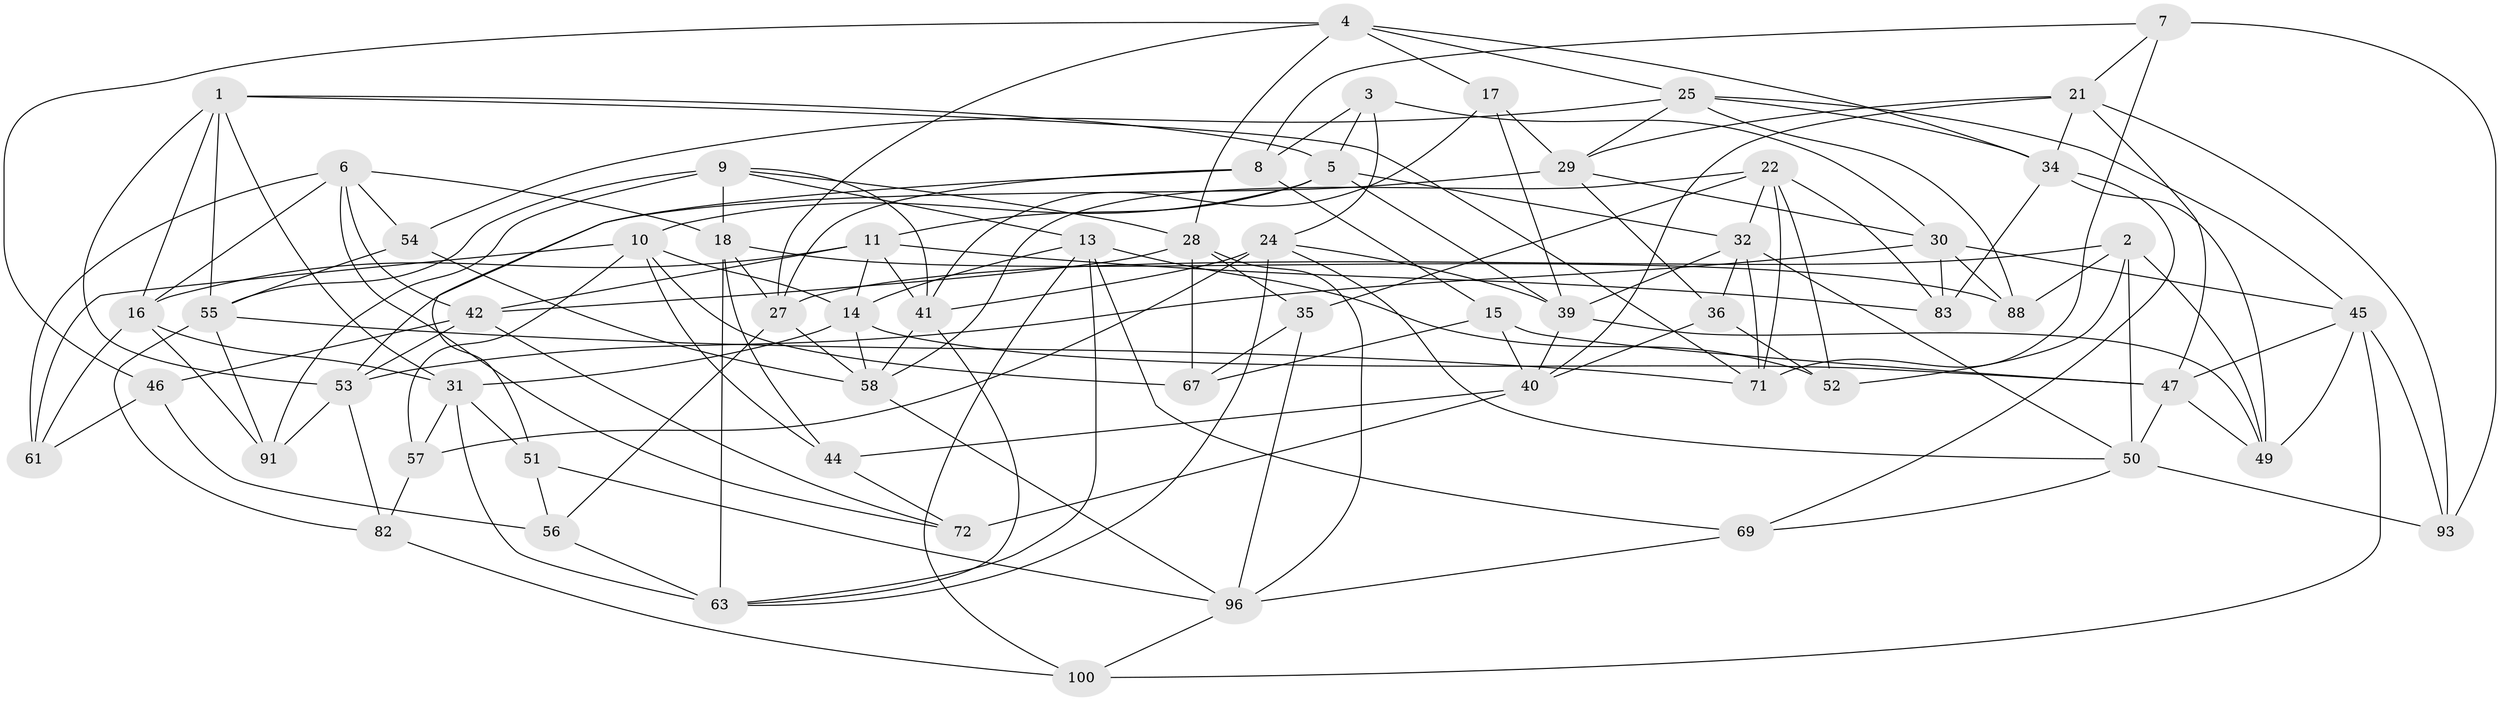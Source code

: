 // Generated by graph-tools (version 1.1) at 2025/52/02/27/25 19:52:31]
// undirected, 61 vertices, 158 edges
graph export_dot {
graph [start="1"]
  node [color=gray90,style=filled];
  1 [super="+37"];
  2 [super="+33"];
  3;
  4 [super="+73"];
  5 [super="+12"];
  6 [super="+81"];
  7 [super="+62"];
  8 [super="+20"];
  9 [super="+77"];
  10 [super="+23"];
  11 [super="+26"];
  13 [super="+38"];
  14 [super="+19"];
  15;
  16 [super="+87"];
  17;
  18 [super="+59"];
  21 [super="+86"];
  22 [super="+64"];
  24 [super="+79"];
  25 [super="+75"];
  27 [super="+98"];
  28 [super="+70"];
  29 [super="+80"];
  30 [super="+95"];
  31 [super="+84"];
  32 [super="+66"];
  34 [super="+48"];
  35;
  36;
  39 [super="+85"];
  40 [super="+74"];
  41 [super="+65"];
  42 [super="+43"];
  44;
  45 [super="+94"];
  46;
  47 [super="+76"];
  49 [super="+89"];
  50 [super="+78"];
  51;
  52;
  53 [super="+99"];
  54;
  55 [super="+60"];
  56;
  57;
  58 [super="+90"];
  61;
  63 [super="+68"];
  67;
  69;
  71 [super="+92"];
  72;
  82;
  83;
  88;
  91;
  93;
  96 [super="+97"];
  100;
  1 -- 53;
  1 -- 16;
  1 -- 71;
  1 -- 5;
  1 -- 55;
  1 -- 31;
  2 -- 52;
  2 -- 27;
  2 -- 88;
  2 -- 49 [weight=2];
  2 -- 50;
  3 -- 8;
  3 -- 30;
  3 -- 5;
  3 -- 24;
  4 -- 46;
  4 -- 34;
  4 -- 17;
  4 -- 28;
  4 -- 27;
  4 -- 25;
  5 -- 10;
  5 -- 32;
  5 -- 39;
  5 -- 11;
  6 -- 61;
  6 -- 72;
  6 -- 42;
  6 -- 16;
  6 -- 18;
  6 -- 54;
  7 -- 21;
  7 -- 8 [weight=2];
  7 -- 93;
  7 -- 71 [weight=2];
  8 -- 15;
  8 -- 51;
  8 -- 27;
  9 -- 13;
  9 -- 18;
  9 -- 55;
  9 -- 91;
  9 -- 28;
  9 -- 41;
  10 -- 61;
  10 -- 14;
  10 -- 57;
  10 -- 67;
  10 -- 44;
  11 -- 83;
  11 -- 42;
  11 -- 16;
  11 -- 14;
  11 -- 41;
  13 -- 63;
  13 -- 69;
  13 -- 100;
  13 -- 52;
  13 -- 14;
  14 -- 31;
  14 -- 58;
  14 -- 47;
  15 -- 40;
  15 -- 47;
  15 -- 67;
  16 -- 61;
  16 -- 31;
  16 -- 91;
  17 -- 41;
  17 -- 39;
  17 -- 29;
  18 -- 44;
  18 -- 88;
  18 -- 27;
  18 -- 63;
  21 -- 47;
  21 -- 34;
  21 -- 40;
  21 -- 93;
  21 -- 29;
  22 -- 32;
  22 -- 35;
  22 -- 83;
  22 -- 58;
  22 -- 52;
  22 -- 71;
  24 -- 50;
  24 -- 41;
  24 -- 57;
  24 -- 39;
  24 -- 63;
  25 -- 88;
  25 -- 34;
  25 -- 45;
  25 -- 29;
  25 -- 54;
  27 -- 56;
  27 -- 58;
  28 -- 96;
  28 -- 35;
  28 -- 42;
  28 -- 67;
  29 -- 53;
  29 -- 36;
  29 -- 30;
  30 -- 83;
  30 -- 88;
  30 -- 45;
  30 -- 53;
  31 -- 57;
  31 -- 51;
  31 -- 63;
  32 -- 71;
  32 -- 50;
  32 -- 36;
  32 -- 39;
  34 -- 49;
  34 -- 83;
  34 -- 69;
  35 -- 67;
  35 -- 96;
  36 -- 40;
  36 -- 52;
  39 -- 40;
  39 -- 49;
  40 -- 72;
  40 -- 44;
  41 -- 63;
  41 -- 58;
  42 -- 72;
  42 -- 53;
  42 -- 46;
  44 -- 72;
  45 -- 100;
  45 -- 93;
  45 -- 47;
  45 -- 49;
  46 -- 56;
  46 -- 61;
  47 -- 49;
  47 -- 50;
  50 -- 93;
  50 -- 69;
  51 -- 56;
  51 -- 96;
  53 -- 91;
  53 -- 82;
  54 -- 55;
  54 -- 58;
  55 -- 82;
  55 -- 91;
  55 -- 71;
  56 -- 63;
  57 -- 82;
  58 -- 96;
  69 -- 96;
  82 -- 100;
  96 -- 100;
}
